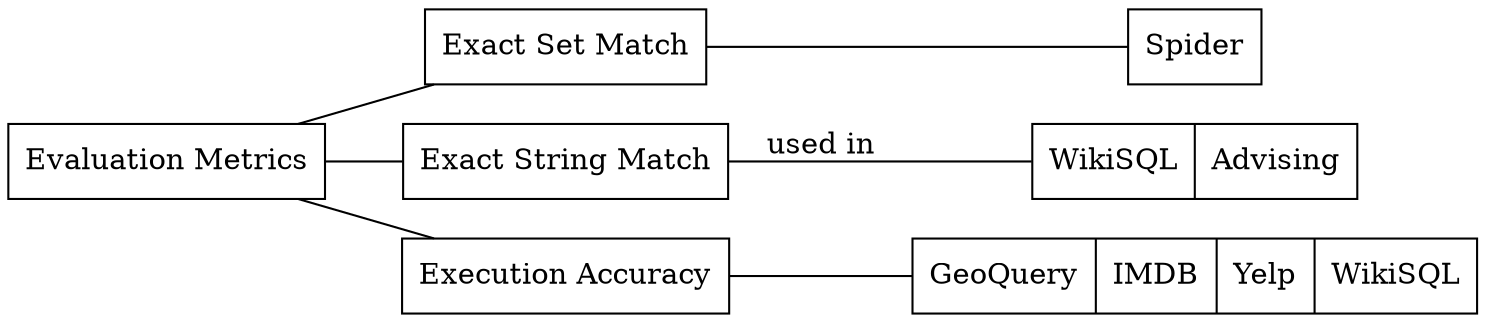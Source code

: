graph G {
	node [shape=record];
    rankdir=LR;
    
	"Evaluation Metrics" -- "Exact Set Match" -- Spider;
	ds1 [label = "{WikiSQL|Advising}"];
	"Evaluation Metrics" -- "Exact String Match";
    "Exact String Match" -- ds1 [label = "used in"];
	ds2 [label = "{GeoQuery|IMDB|Yelp|WikiSQL}"];
	"Evaluation Metrics" -- "Execution Accuracy" -- ds2;
}
